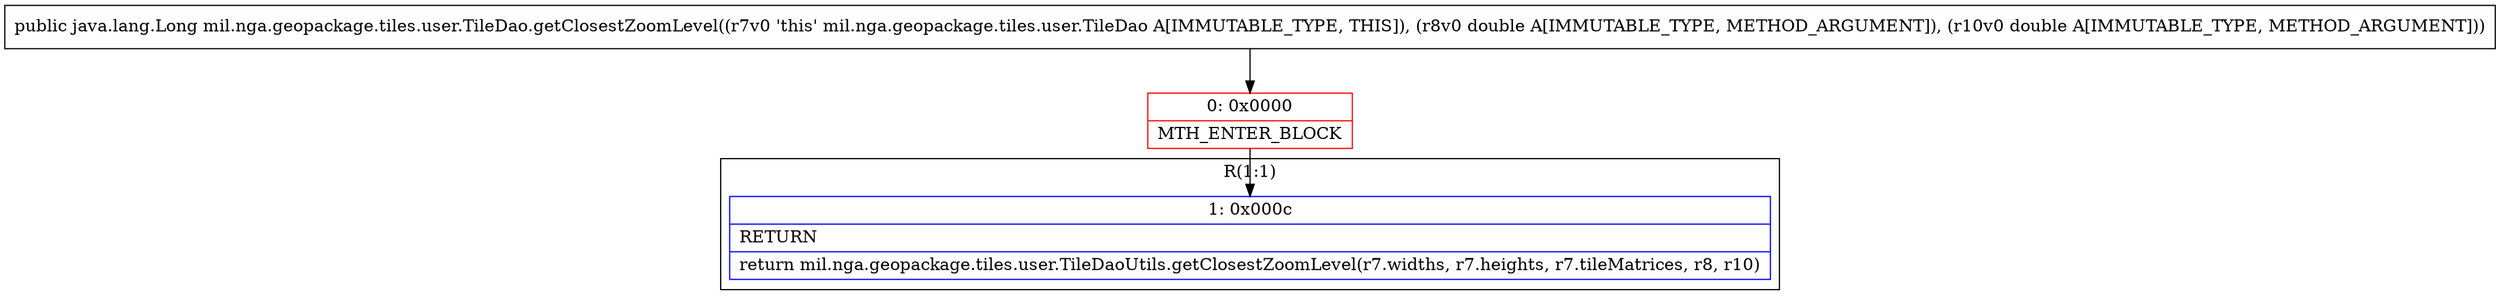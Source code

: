 digraph "CFG formil.nga.geopackage.tiles.user.TileDao.getClosestZoomLevel(DD)Ljava\/lang\/Long;" {
subgraph cluster_Region_1702870101 {
label = "R(1:1)";
node [shape=record,color=blue];
Node_1 [shape=record,label="{1\:\ 0x000c|RETURN\l|return mil.nga.geopackage.tiles.user.TileDaoUtils.getClosestZoomLevel(r7.widths, r7.heights, r7.tileMatrices, r8, r10)\l}"];
}
Node_0 [shape=record,color=red,label="{0\:\ 0x0000|MTH_ENTER_BLOCK\l}"];
MethodNode[shape=record,label="{public java.lang.Long mil.nga.geopackage.tiles.user.TileDao.getClosestZoomLevel((r7v0 'this' mil.nga.geopackage.tiles.user.TileDao A[IMMUTABLE_TYPE, THIS]), (r8v0 double A[IMMUTABLE_TYPE, METHOD_ARGUMENT]), (r10v0 double A[IMMUTABLE_TYPE, METHOD_ARGUMENT])) }"];
MethodNode -> Node_0;
Node_0 -> Node_1;
}

